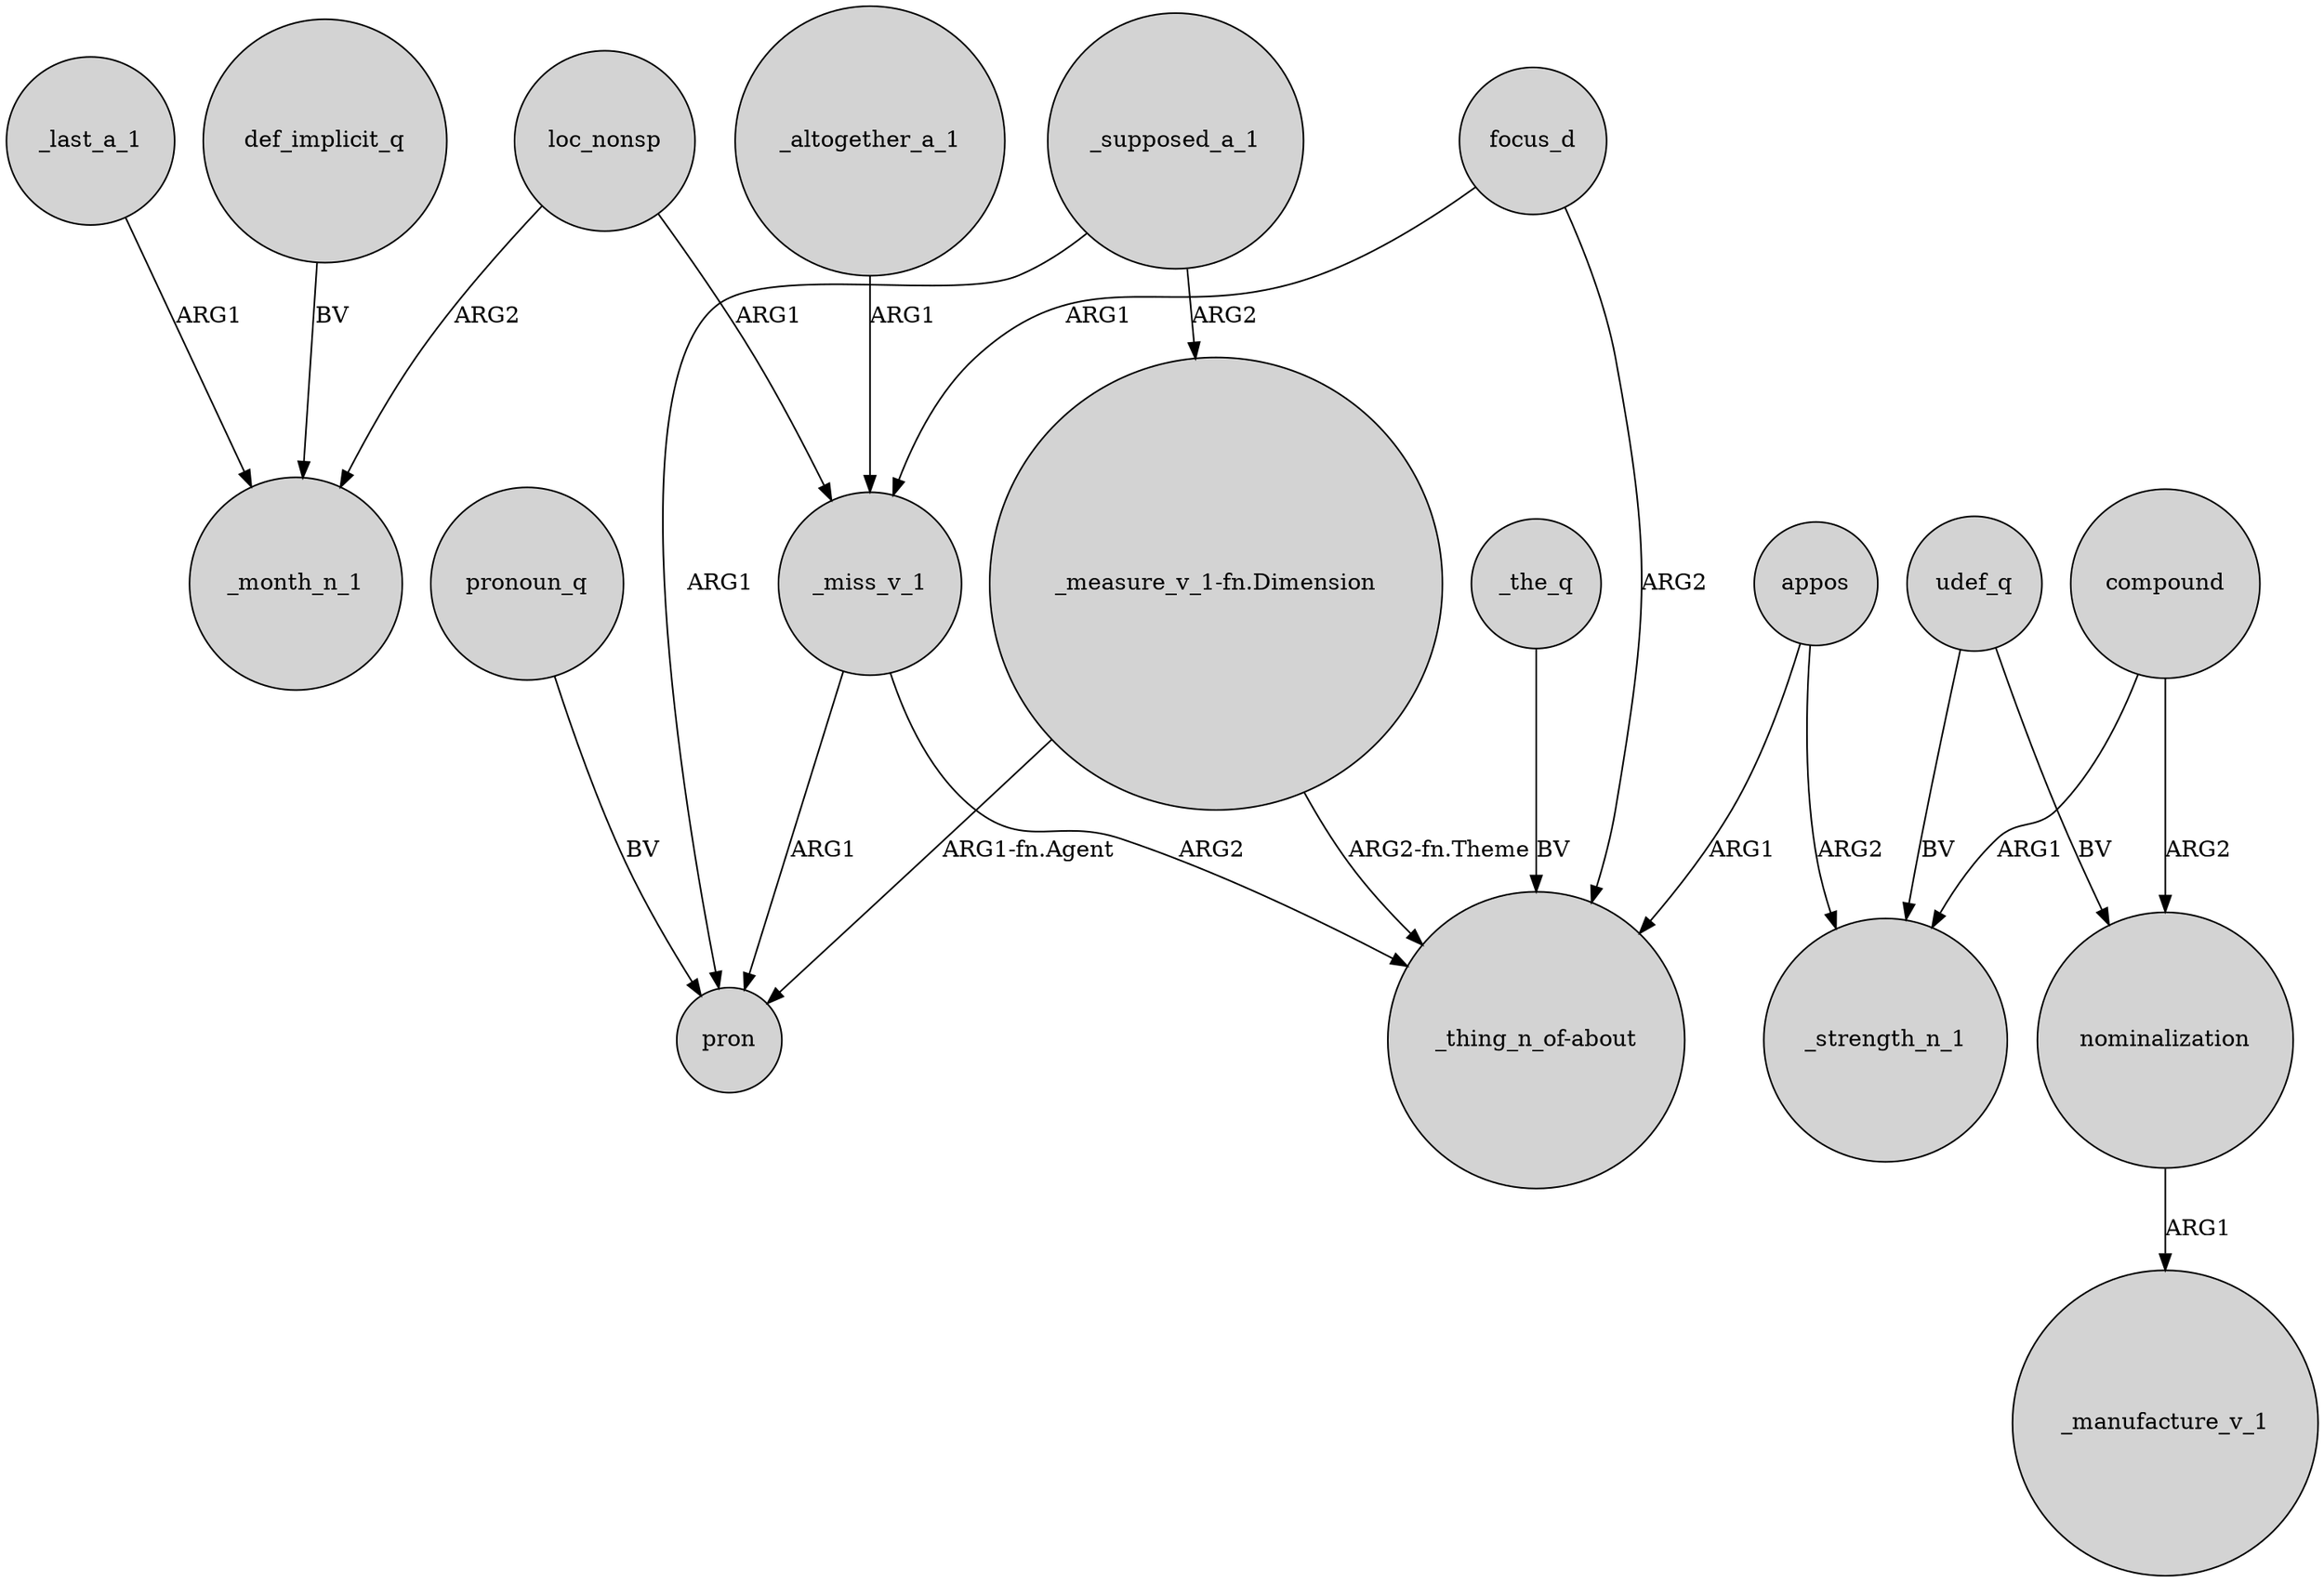 digraph {
	node [shape=circle style=filled]
	def_implicit_q -> _month_n_1 [label=BV]
	udef_q -> _strength_n_1 [label=BV]
	nominalization -> _manufacture_v_1 [label=ARG1]
	focus_d -> _miss_v_1 [label=ARG1]
	compound -> nominalization [label=ARG2]
	_altogether_a_1 -> _miss_v_1 [label=ARG1]
	appos -> _strength_n_1 [label=ARG2]
	pronoun_q -> pron [label=BV]
	_miss_v_1 -> "_thing_n_of-about" [label=ARG2]
	compound -> _strength_n_1 [label=ARG1]
	focus_d -> "_thing_n_of-about" [label=ARG2]
	loc_nonsp -> _miss_v_1 [label=ARG1]
	udef_q -> nominalization [label=BV]
	_supposed_a_1 -> "_measure_v_1-fn.Dimension" [label=ARG2]
	"_measure_v_1-fn.Dimension" -> "_thing_n_of-about" [label="ARG2-fn.Theme"]
	_last_a_1 -> _month_n_1 [label=ARG1]
	appos -> "_thing_n_of-about" [label=ARG1]
	_the_q -> "_thing_n_of-about" [label=BV]
	loc_nonsp -> _month_n_1 [label=ARG2]
	_miss_v_1 -> pron [label=ARG1]
	_supposed_a_1 -> pron [label=ARG1]
	"_measure_v_1-fn.Dimension" -> pron [label="ARG1-fn.Agent"]
}
